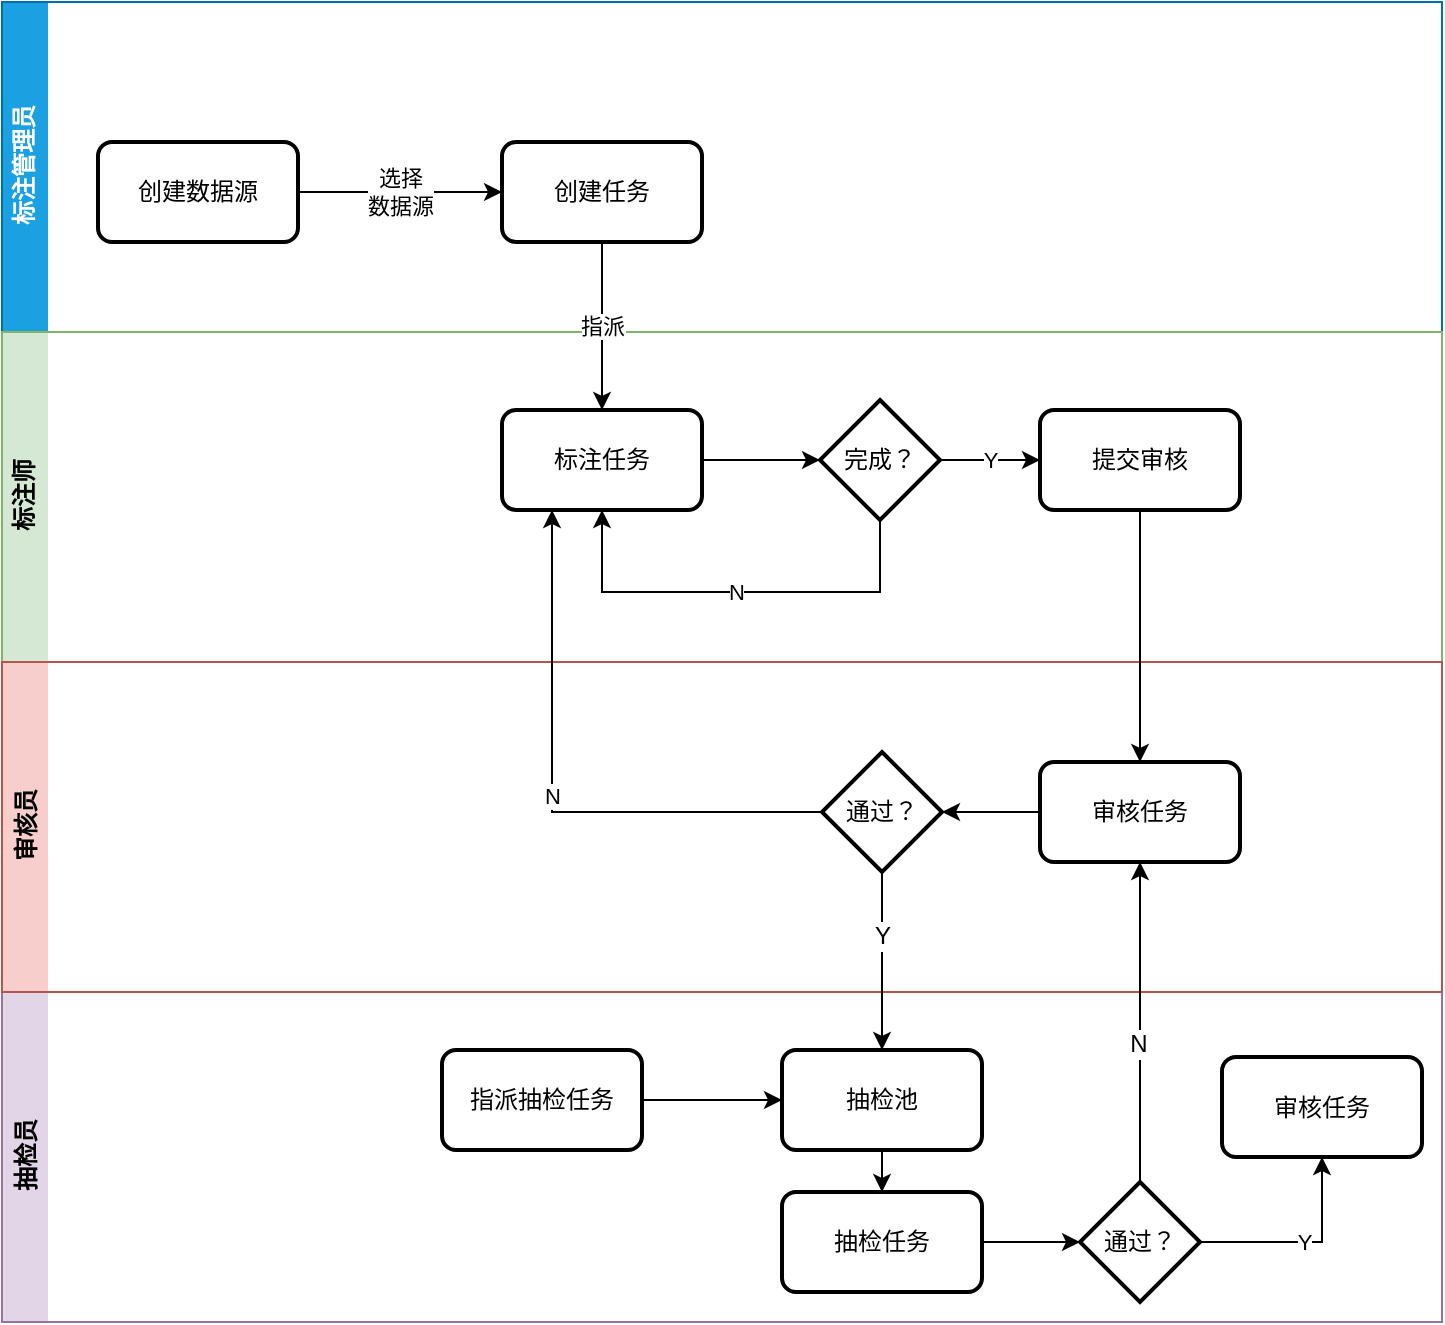 <mxfile version="11.3.1" type="github" pages="1"><diagram id="VT0GgYllincztCUxkLBC" name="第 1 页"><mxGraphModel dx="772" dy="500" grid="1" gridSize="10" guides="1" tooltips="1" connect="1" arrows="1" fold="1" page="1" pageScale="1" pageWidth="827" pageHeight="1169" math="0" shadow="0"><root><mxCell id="0"/><mxCell id="1" parent="0"/><mxCell id="sRnqaiHbpW1k_nZfiygG-1" value="标注管理员" style="swimlane;html=1;horizontal=0;swimlaneLine=0;fillColor=#1ba1e2;strokeColor=#006EAF;fontColor=#ffffff;" parent="1" vertex="1"><mxGeometry x="80" y="45" width="720" height="165" as="geometry"/></mxCell><mxCell id="sRnqaiHbpW1k_nZfiygG-8" value="选择&lt;br&gt;数据源" style="edgeStyle=orthogonalEdgeStyle;rounded=0;orthogonalLoop=1;jettySize=auto;html=1;" parent="sRnqaiHbpW1k_nZfiygG-1" source="sRnqaiHbpW1k_nZfiygG-6" target="sRnqaiHbpW1k_nZfiygG-7" edge="1"><mxGeometry relative="1" as="geometry"/></mxCell><mxCell id="sRnqaiHbpW1k_nZfiygG-6" value="创建数据源" style="rounded=1;whiteSpace=wrap;html=1;absoluteArcSize=1;arcSize=14;strokeWidth=2;" parent="sRnqaiHbpW1k_nZfiygG-1" vertex="1"><mxGeometry x="48" y="70" width="100" height="50" as="geometry"/></mxCell><mxCell id="sRnqaiHbpW1k_nZfiygG-7" value="创建任务" style="rounded=1;whiteSpace=wrap;html=1;absoluteArcSize=1;arcSize=14;strokeWidth=2;" parent="sRnqaiHbpW1k_nZfiygG-1" vertex="1"><mxGeometry x="250" y="70" width="100" height="50" as="geometry"/></mxCell><mxCell id="sRnqaiHbpW1k_nZfiygG-2" value="标注师" style="swimlane;html=1;horizontal=0;swimlaneLine=0;startSize=23;fillColor=#d5e8d4;strokeColor=#82b366;" parent="1" vertex="1"><mxGeometry x="80" y="210" width="720" height="165" as="geometry"/></mxCell><mxCell id="sRnqaiHbpW1k_nZfiygG-14" style="edgeStyle=orthogonalEdgeStyle;rounded=0;orthogonalLoop=1;jettySize=auto;html=1;entryX=0;entryY=0.5;entryDx=0;entryDy=0;entryPerimeter=0;" parent="sRnqaiHbpW1k_nZfiygG-2" source="sRnqaiHbpW1k_nZfiygG-11" target="sRnqaiHbpW1k_nZfiygG-13" edge="1"><mxGeometry relative="1" as="geometry"/></mxCell><mxCell id="sRnqaiHbpW1k_nZfiygG-11" value="标注任务" style="rounded=1;whiteSpace=wrap;html=1;absoluteArcSize=1;arcSize=14;strokeWidth=2;" parent="sRnqaiHbpW1k_nZfiygG-2" vertex="1"><mxGeometry x="250" y="39" width="100" height="50" as="geometry"/></mxCell><mxCell id="sRnqaiHbpW1k_nZfiygG-16" value="Y" style="edgeStyle=orthogonalEdgeStyle;rounded=0;orthogonalLoop=1;jettySize=auto;html=1;" parent="sRnqaiHbpW1k_nZfiygG-2" source="sRnqaiHbpW1k_nZfiygG-13" target="sRnqaiHbpW1k_nZfiygG-15" edge="1"><mxGeometry relative="1" as="geometry"/></mxCell><mxCell id="sRnqaiHbpW1k_nZfiygG-17" value="N" style="edgeStyle=orthogonalEdgeStyle;rounded=0;orthogonalLoop=1;jettySize=auto;html=1;entryX=0.5;entryY=1;entryDx=0;entryDy=0;exitX=0.5;exitY=1;exitDx=0;exitDy=0;exitPerimeter=0;" parent="sRnqaiHbpW1k_nZfiygG-2" source="sRnqaiHbpW1k_nZfiygG-13" target="sRnqaiHbpW1k_nZfiygG-11" edge="1"><mxGeometry relative="1" as="geometry"><Array as="points"><mxPoint x="439" y="130"/><mxPoint x="300" y="130"/></Array></mxGeometry></mxCell><mxCell id="sRnqaiHbpW1k_nZfiygG-13" value="完成？" style="strokeWidth=2;html=1;shape=mxgraph.flowchart.decision;whiteSpace=wrap;" parent="sRnqaiHbpW1k_nZfiygG-2" vertex="1"><mxGeometry x="409" y="34" width="60" height="60" as="geometry"/></mxCell><mxCell id="sRnqaiHbpW1k_nZfiygG-15" value="提交审核" style="rounded=1;whiteSpace=wrap;html=1;absoluteArcSize=1;arcSize=14;strokeWidth=2;" parent="sRnqaiHbpW1k_nZfiygG-2" vertex="1"><mxGeometry x="519" y="39" width="100" height="50" as="geometry"/></mxCell><mxCell id="sRnqaiHbpW1k_nZfiygG-4" value="抽检员" style="swimlane;html=1;horizontal=0;swimlaneLine=0;fillColor=#e1d5e7;strokeColor=#9673a6;" parent="1" vertex="1"><mxGeometry x="80" y="540" width="720" height="165" as="geometry"/></mxCell><mxCell id="hM_0g8Yxw0l-Hsnqkq14-14" value="" style="edgeStyle=orthogonalEdgeStyle;rounded=0;orthogonalLoop=1;jettySize=auto;html=1;" edge="1" parent="sRnqaiHbpW1k_nZfiygG-4" source="hM_0g8Yxw0l-Hsnqkq14-6" target="hM_0g8Yxw0l-Hsnqkq14-13"><mxGeometry relative="1" as="geometry"/></mxCell><mxCell id="hM_0g8Yxw0l-Hsnqkq14-6" value="抽检池" style="rounded=1;whiteSpace=wrap;html=1;absoluteArcSize=1;arcSize=14;strokeWidth=2;" vertex="1" parent="sRnqaiHbpW1k_nZfiygG-4"><mxGeometry x="390" y="29" width="100" height="50" as="geometry"/></mxCell><mxCell id="hM_0g8Yxw0l-Hsnqkq14-16" value="" style="edgeStyle=orthogonalEdgeStyle;rounded=0;orthogonalLoop=1;jettySize=auto;html=1;entryX=0;entryY=0.5;entryDx=0;entryDy=0;entryPerimeter=0;" edge="1" parent="sRnqaiHbpW1k_nZfiygG-4" source="hM_0g8Yxw0l-Hsnqkq14-13" target="hM_0g8Yxw0l-Hsnqkq14-17"><mxGeometry relative="1" as="geometry"><mxPoint x="570" y="125" as="targetPoint"/></mxGeometry></mxCell><mxCell id="hM_0g8Yxw0l-Hsnqkq14-13" value="抽检任务" style="rounded=1;whiteSpace=wrap;html=1;absoluteArcSize=1;arcSize=14;strokeWidth=2;" vertex="1" parent="sRnqaiHbpW1k_nZfiygG-4"><mxGeometry x="390" y="100" width="100" height="50" as="geometry"/></mxCell><mxCell id="hM_0g8Yxw0l-Hsnqkq14-12" style="edgeStyle=orthogonalEdgeStyle;rounded=0;orthogonalLoop=1;jettySize=auto;html=1;entryX=0;entryY=0.5;entryDx=0;entryDy=0;" edge="1" parent="sRnqaiHbpW1k_nZfiygG-4" source="hM_0g8Yxw0l-Hsnqkq14-11" target="hM_0g8Yxw0l-Hsnqkq14-6"><mxGeometry relative="1" as="geometry"/></mxCell><mxCell id="hM_0g8Yxw0l-Hsnqkq14-11" value="指派抽检任务" style="rounded=1;whiteSpace=wrap;html=1;absoluteArcSize=1;arcSize=14;strokeWidth=2;" vertex="1" parent="sRnqaiHbpW1k_nZfiygG-4"><mxGeometry x="220" y="29" width="100" height="50" as="geometry"/></mxCell><mxCell id="hM_0g8Yxw0l-Hsnqkq14-24" value="Y" style="edgeStyle=orthogonalEdgeStyle;rounded=0;orthogonalLoop=1;jettySize=auto;html=1;entryX=0.5;entryY=1;entryDx=0;entryDy=0;" edge="1" parent="sRnqaiHbpW1k_nZfiygG-4" source="hM_0g8Yxw0l-Hsnqkq14-17" target="hM_0g8Yxw0l-Hsnqkq14-23"><mxGeometry relative="1" as="geometry"/></mxCell><mxCell id="hM_0g8Yxw0l-Hsnqkq14-17" value="通过？" style="strokeWidth=2;html=1;shape=mxgraph.flowchart.decision;whiteSpace=wrap;" vertex="1" parent="sRnqaiHbpW1k_nZfiygG-4"><mxGeometry x="539" y="95" width="60" height="60" as="geometry"/></mxCell><mxCell id="hM_0g8Yxw0l-Hsnqkq14-23" value="审核任务" style="rounded=1;whiteSpace=wrap;html=1;absoluteArcSize=1;arcSize=14;strokeWidth=2;" vertex="1" parent="sRnqaiHbpW1k_nZfiygG-4"><mxGeometry x="610" y="32.5" width="100" height="50" as="geometry"/></mxCell><mxCell id="sRnqaiHbpW1k_nZfiygG-12" value="指派" style="edgeStyle=orthogonalEdgeStyle;rounded=0;orthogonalLoop=1;jettySize=auto;html=1;entryX=0.5;entryY=0;entryDx=0;entryDy=0;" parent="1" source="sRnqaiHbpW1k_nZfiygG-7" target="sRnqaiHbpW1k_nZfiygG-11" edge="1"><mxGeometry relative="1" as="geometry"/></mxCell><mxCell id="sRnqaiHbpW1k_nZfiygG-3" value="审核员" style="swimlane;html=1;horizontal=0;swimlaneLine=0;fillColor=#f8cecc;strokeColor=#b85450;" parent="1" vertex="1"><mxGeometry x="80" y="375" width="720" height="165" as="geometry"/></mxCell><mxCell id="hM_0g8Yxw0l-Hsnqkq14-4" style="edgeStyle=orthogonalEdgeStyle;rounded=0;orthogonalLoop=1;jettySize=auto;html=1;entryX=1;entryY=0.5;entryDx=0;entryDy=0;entryPerimeter=0;" edge="1" parent="sRnqaiHbpW1k_nZfiygG-3" source="hM_0g8Yxw0l-Hsnqkq14-1" target="hM_0g8Yxw0l-Hsnqkq14-3"><mxGeometry relative="1" as="geometry"/></mxCell><mxCell id="hM_0g8Yxw0l-Hsnqkq14-1" value="审核任务" style="rounded=1;whiteSpace=wrap;html=1;absoluteArcSize=1;arcSize=14;strokeWidth=2;" vertex="1" parent="sRnqaiHbpW1k_nZfiygG-3"><mxGeometry x="519" y="50" width="100" height="50" as="geometry"/></mxCell><mxCell id="hM_0g8Yxw0l-Hsnqkq14-3" value="通过？" style="strokeWidth=2;html=1;shape=mxgraph.flowchart.decision;whiteSpace=wrap;" vertex="1" parent="sRnqaiHbpW1k_nZfiygG-3"><mxGeometry x="410" y="45" width="60" height="60" as="geometry"/></mxCell><mxCell id="hM_0g8Yxw0l-Hsnqkq14-2" style="edgeStyle=orthogonalEdgeStyle;rounded=0;orthogonalLoop=1;jettySize=auto;html=1;" edge="1" parent="1" source="sRnqaiHbpW1k_nZfiygG-15" target="hM_0g8Yxw0l-Hsnqkq14-1"><mxGeometry relative="1" as="geometry"/></mxCell><mxCell id="hM_0g8Yxw0l-Hsnqkq14-5" value="N" style="edgeStyle=orthogonalEdgeStyle;rounded=0;orthogonalLoop=1;jettySize=auto;html=1;entryX=0.25;entryY=1;entryDx=0;entryDy=0;" edge="1" parent="1" source="hM_0g8Yxw0l-Hsnqkq14-3" target="sRnqaiHbpW1k_nZfiygG-11"><mxGeometry relative="1" as="geometry"/></mxCell><mxCell id="hM_0g8Yxw0l-Hsnqkq14-7" style="edgeStyle=orthogonalEdgeStyle;rounded=0;orthogonalLoop=1;jettySize=auto;html=1;entryX=0.5;entryY=0;entryDx=0;entryDy=0;" edge="1" parent="1" source="hM_0g8Yxw0l-Hsnqkq14-3" target="hM_0g8Yxw0l-Hsnqkq14-6"><mxGeometry relative="1" as="geometry"><mxPoint x="520" y="550" as="targetPoint"/></mxGeometry></mxCell><mxCell id="hM_0g8Yxw0l-Hsnqkq14-20" value="Y" style="text;html=1;resizable=0;points=[];align=center;verticalAlign=middle;labelBackgroundColor=#ffffff;" vertex="1" connectable="0" parent="hM_0g8Yxw0l-Hsnqkq14-7"><mxGeometry x="-0.281" relative="1" as="geometry"><mxPoint as="offset"/></mxGeometry></mxCell><mxCell id="hM_0g8Yxw0l-Hsnqkq14-21" style="edgeStyle=orthogonalEdgeStyle;rounded=0;orthogonalLoop=1;jettySize=auto;html=1;entryX=0.5;entryY=1;entryDx=0;entryDy=0;" edge="1" parent="1" source="hM_0g8Yxw0l-Hsnqkq14-17" target="hM_0g8Yxw0l-Hsnqkq14-1"><mxGeometry relative="1" as="geometry"/></mxCell><mxCell id="hM_0g8Yxw0l-Hsnqkq14-22" value="N" style="text;html=1;resizable=0;points=[];align=center;verticalAlign=middle;labelBackgroundColor=#ffffff;" vertex="1" connectable="0" parent="hM_0g8Yxw0l-Hsnqkq14-21"><mxGeometry x="-0.138" y="1" relative="1" as="geometry"><mxPoint as="offset"/></mxGeometry></mxCell></root></mxGraphModel></diagram></mxfile>